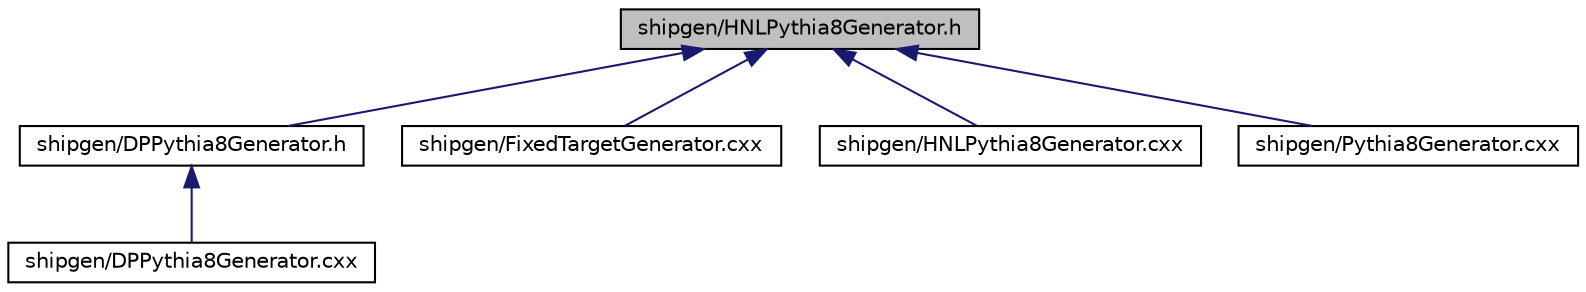 digraph "shipgen/HNLPythia8Generator.h"
{
 // LATEX_PDF_SIZE
  edge [fontname="Helvetica",fontsize="10",labelfontname="Helvetica",labelfontsize="10"];
  node [fontname="Helvetica",fontsize="10",shape=record];
  Node1 [label="shipgen/HNLPythia8Generator.h",height=0.2,width=0.4,color="black", fillcolor="grey75", style="filled", fontcolor="black",tooltip=" "];
  Node1 -> Node2 [dir="back",color="midnightblue",fontsize="10",style="solid",fontname="Helvetica"];
  Node2 [label="shipgen/DPPythia8Generator.h",height=0.2,width=0.4,color="black", fillcolor="white", style="filled",URL="$DPPythia8Generator_8h.html",tooltip=" "];
  Node2 -> Node3 [dir="back",color="midnightblue",fontsize="10",style="solid",fontname="Helvetica"];
  Node3 [label="shipgen/DPPythia8Generator.cxx",height=0.2,width=0.4,color="black", fillcolor="white", style="filled",URL="$DPPythia8Generator_8cxx.html",tooltip=" "];
  Node1 -> Node4 [dir="back",color="midnightblue",fontsize="10",style="solid",fontname="Helvetica"];
  Node4 [label="shipgen/FixedTargetGenerator.cxx",height=0.2,width=0.4,color="black", fillcolor="white", style="filled",URL="$FixedTargetGenerator_8cxx.html",tooltip=" "];
  Node1 -> Node5 [dir="back",color="midnightblue",fontsize="10",style="solid",fontname="Helvetica"];
  Node5 [label="shipgen/HNLPythia8Generator.cxx",height=0.2,width=0.4,color="black", fillcolor="white", style="filled",URL="$HNLPythia8Generator_8cxx.html",tooltip=" "];
  Node1 -> Node6 [dir="back",color="midnightblue",fontsize="10",style="solid",fontname="Helvetica"];
  Node6 [label="shipgen/Pythia8Generator.cxx",height=0.2,width=0.4,color="black", fillcolor="white", style="filled",URL="$Pythia8Generator_8cxx.html",tooltip=" "];
}
